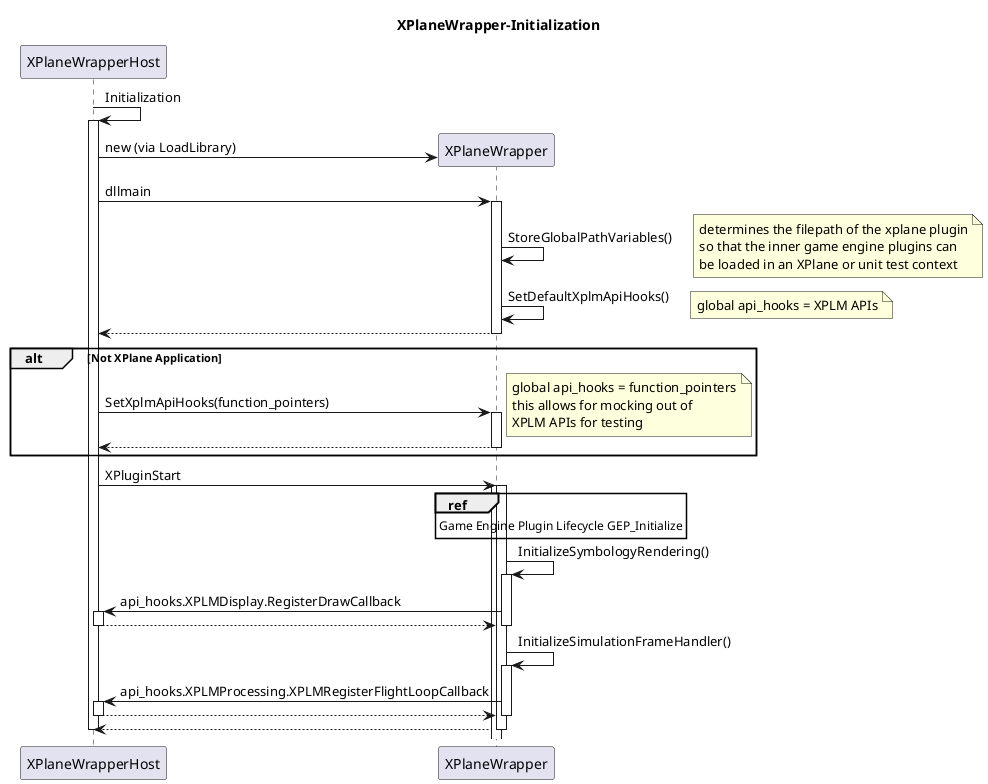 @startuml

title "XPlaneWrapper-Initialization"

participant "XPlaneWrapperHost" as XPWH

XPWH -> XPWH: Initialization
activate XPWH

create participant "XPlaneWrapper" as XPW
XPWH -> XPW: new (via LoadLibrary)
XPWH -> XPW: dllmain
activate XPW
XPW -> XPW: StoreGlobalPathVariables()
note right
determines the filepath of the xplane plugin
so that the inner game engine plugins can
be loaded in an XPlane or unit test context
end note
XPW -> XPW: SetDefaultXplmApiHooks()
note right
global api_hooks = XPLM APIs
end note
XPW --> XPWH

deactivate XPW

alt Not XPlane Application

XPWH -> XPW: SetXplmApiHooks(function_pointers)
note right
global api_hooks = function_pointers
this allows for mocking out of 
XPLM APIs for testing
end note
activate XPW
XPW --> XPWH
deactivate XPW

end

XPWH -> XPW: XPluginStart
activate XPW
ref over XPW
Game Engine Plugin Lifecycle GEP_Initialize
end ref

activate XPW
XPW -> XPW: InitializeSymbologyRendering()
activate XPW
XPW -> XPWH: api_hooks.XPLMDisplay.RegisterDrawCallback
activate XPWH
XPWH --> XPW
deactivate XPWH
deactivate XPW

XPW -> XPW: InitializeSimulationFrameHandler()
activate XPW
XPW -> XPWH: api_hooks.XPLMProcessing.XPLMRegisterFlightLoopCallback
activate XPWH
XPWH --> XPW
deactivate XPWH
deactivate XPW

XPW --> XPWH
deactivate XPW



deactivate XPWH


@enduml